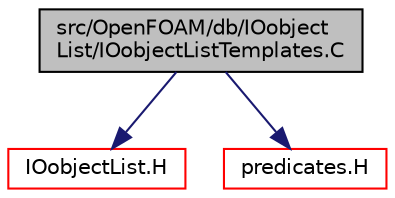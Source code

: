digraph "src/OpenFOAM/db/IOobjectList/IOobjectListTemplates.C"
{
  bgcolor="transparent";
  edge [fontname="Helvetica",fontsize="10",labelfontname="Helvetica",labelfontsize="10"];
  node [fontname="Helvetica",fontsize="10",shape=record];
  Node1 [label="src/OpenFOAM/db/IOobject\lList/IOobjectListTemplates.C",height=0.2,width=0.4,color="black", fillcolor="grey75", style="filled" fontcolor="black"];
  Node1 -> Node2 [color="midnightblue",fontsize="10",style="solid",fontname="Helvetica"];
  Node2 [label="IOobjectList.H",height=0.2,width=0.4,color="red",URL="$IOobjectList_8H.html"];
  Node1 -> Node3 [color="midnightblue",fontsize="10",style="solid",fontname="Helvetica"];
  Node3 [label="predicates.H",height=0.2,width=0.4,color="red",URL="$predicates_8H.html"];
}
